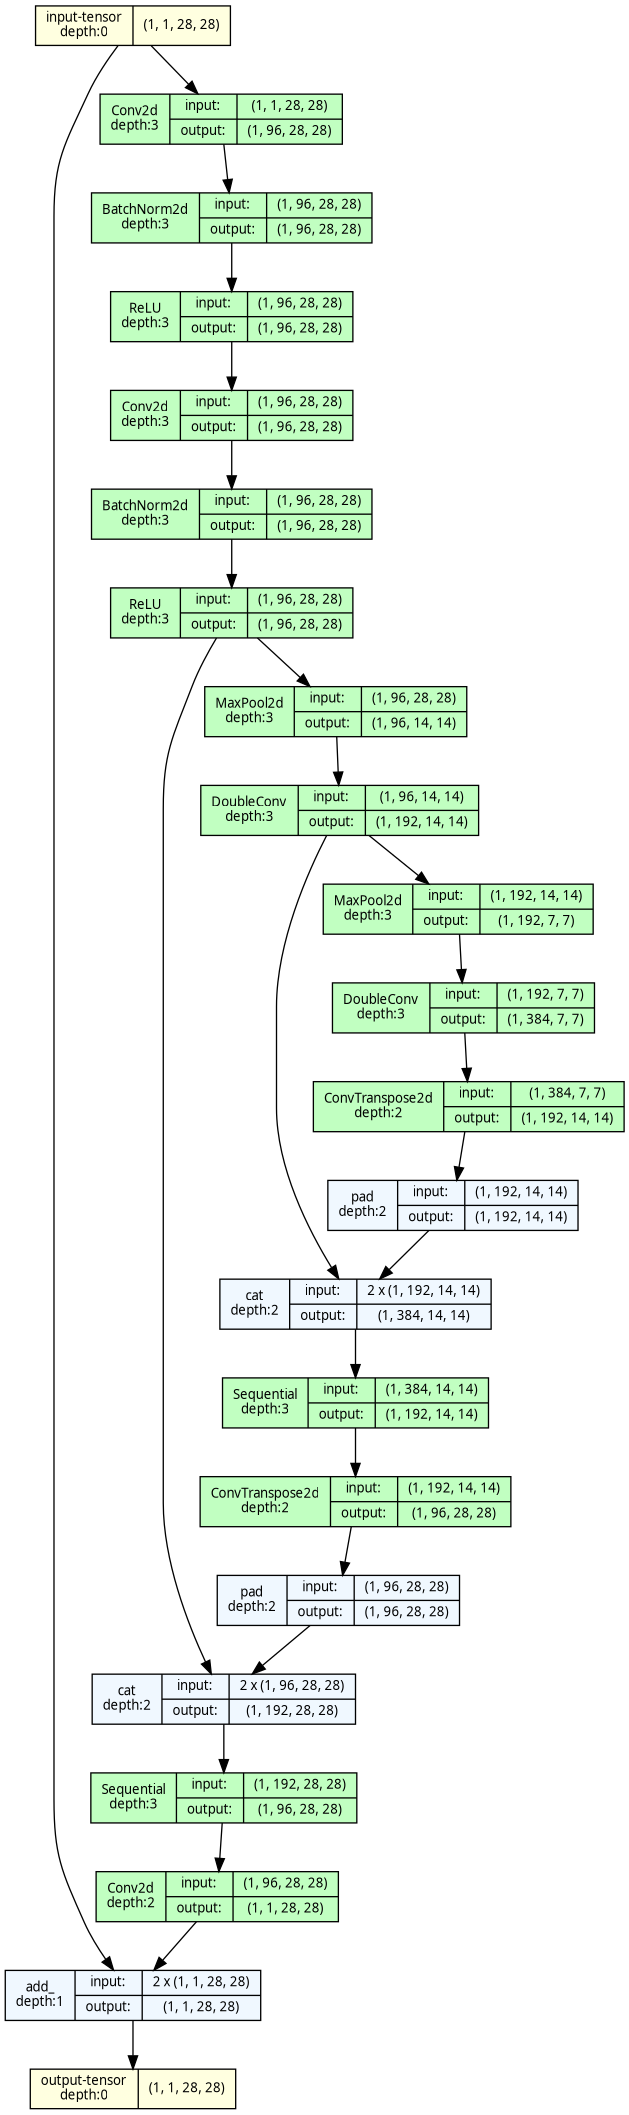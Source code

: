 strict digraph UNet2 {
	graph [ordering=in size="14.1,14.1"]
	node [align=left fontname="Linux libertine" fontsize=10 height=0.2 ranksep=0.1 shape=record style=filled]
	edge [fontsize=10]
	0 [label="input-tensor&#92;ndepth:0|(1, 1, 28, 28)" fillcolor=lightyellow]
	0 [label="input-tensor&#92;ndepth:0|(1, 1, 28, 28)" fillcolor=lightyellow]
	1 [label="Conv2d&#92;ndepth:3|{input:|output:}|{(1, 1, 28, 28)|(1, 96, 28, 28)}" fillcolor=darkseagreen1]
	2 [label="BatchNorm2d&#92;ndepth:3|{input:|output:}|{(1, 96, 28, 28)|(1, 96, 28, 28)}" fillcolor=darkseagreen1]
	3 [label="ReLU&#92;ndepth:3|{input:|output:}|{(1, 96, 28, 28)|(1, 96, 28, 28)}" fillcolor=darkseagreen1]
	4 [label="Conv2d&#92;ndepth:3|{input:|output:}|{(1, 96, 28, 28)|(1, 96, 28, 28)}" fillcolor=darkseagreen1]
	5 [label="BatchNorm2d&#92;ndepth:3|{input:|output:}|{(1, 96, 28, 28)|(1, 96, 28, 28)}" fillcolor=darkseagreen1]
	6 [label="ReLU&#92;ndepth:3|{input:|output:}|{(1, 96, 28, 28)|(1, 96, 28, 28)}" fillcolor=darkseagreen1]
	7 [label="MaxPool2d&#92;ndepth:3|{input:|output:}|{(1, 96, 28, 28)|(1, 96, 14, 14)}" fillcolor=darkseagreen1]
	8 [label="DoubleConv&#92;ndepth:3|{input:|output:}|{(1, 96, 14, 14)|(1, 192, 14, 14)}" fillcolor=darkseagreen1]
	9 [label="MaxPool2d&#92;ndepth:3|{input:|output:}|{(1, 192, 14, 14)|(1, 192, 7, 7)}" fillcolor=darkseagreen1]
	10 [label="DoubleConv&#92;ndepth:3|{input:|output:}|{(1, 192, 7, 7)|(1, 384, 7, 7)}" fillcolor=darkseagreen1]
	11 [label="ConvTranspose2d&#92;ndepth:2|{input:|output:}|{(1, 384, 7, 7)|(1, 192, 14, 14)}" fillcolor=darkseagreen1]
	12 [label="pad&#92;ndepth:2|{input:|output:}|{(1, 192, 14, 14)|(1, 192, 14, 14)}" fillcolor=aliceblue]
	13 [label="cat&#92;ndepth:2|{input:|output:}|{2 x (1, 192, 14, 14)|(1, 384, 14, 14)}" fillcolor=aliceblue]
	14 [label="Sequential&#92;ndepth:3|{input:|output:}|{(1, 384, 14, 14)|(1, 192, 14, 14)}" fillcolor=darkseagreen1]
	15 [label="ConvTranspose2d&#92;ndepth:2|{input:|output:}|{(1, 192, 14, 14)|(1, 96, 28, 28)}" fillcolor=darkseagreen1]
	16 [label="pad&#92;ndepth:2|{input:|output:}|{(1, 96, 28, 28)|(1, 96, 28, 28)}" fillcolor=aliceblue]
	17 [label="cat&#92;ndepth:2|{input:|output:}|{2 x (1, 96, 28, 28)|(1, 192, 28, 28)}" fillcolor=aliceblue]
	18 [label="Sequential&#92;ndepth:3|{input:|output:}|{(1, 192, 28, 28)|(1, 96, 28, 28)}" fillcolor=darkseagreen1]
	19 [label="Conv2d&#92;ndepth:2|{input:|output:}|{(1, 96, 28, 28)|(1, 1, 28, 28)}" fillcolor=darkseagreen1]
	20 [label="add_&#92;ndepth:1|{input:|output:}|{2 x (1, 1, 28, 28)|(1, 1, 28, 28)}" fillcolor=aliceblue]
	21 [label="output-tensor&#92;ndepth:0|(1, 1, 28, 28)" fillcolor=lightyellow]
	0 -> 20
	0 -> 1
	1 -> 2
	2 -> 3
	3 -> 4
	4 -> 5
	5 -> 6
	6 -> 7
	7 -> 8
	8 -> 9
	9 -> 10
	10 -> 11
	8 -> 13
	11 -> 12
	12 -> 13
	13 -> 14
	14 -> 15
	6 -> 17
	15 -> 16
	16 -> 17
	17 -> 18
	18 -> 19
	19 -> 20
	20 -> 21
}
